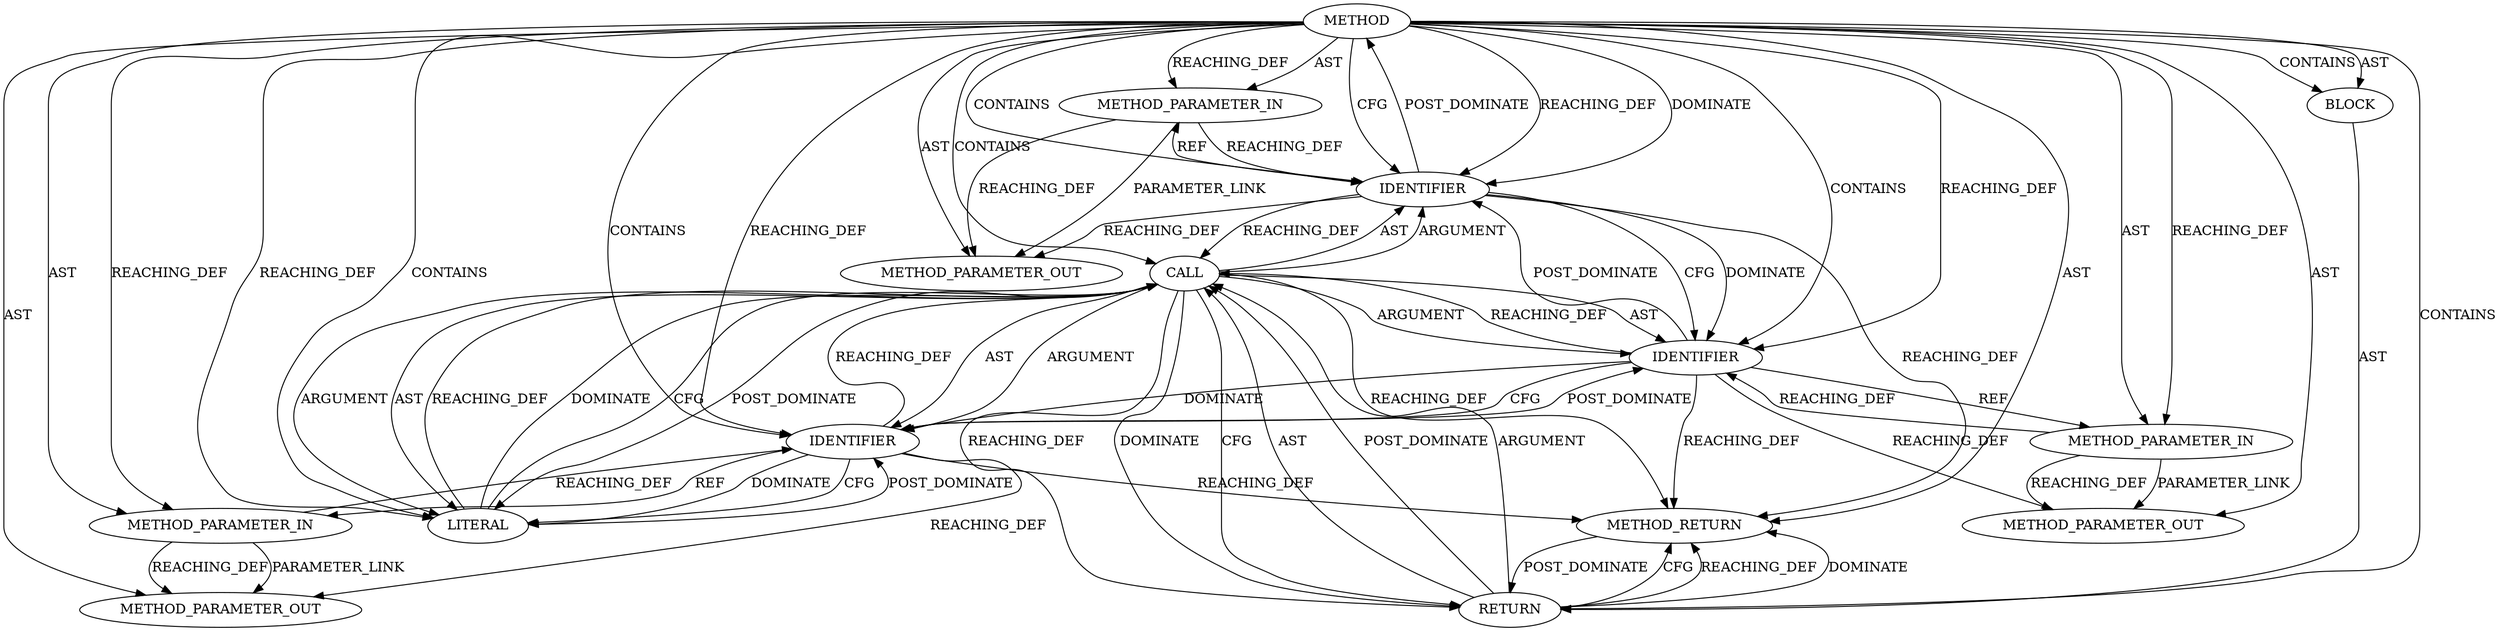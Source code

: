 digraph {
  21555 [label=METHOD_PARAMETER_OUT ORDER=2 CODE="int offset" IS_VARIADIC=false COLUMN_NUMBER=41 LINE_NUMBER=152 TYPE_FULL_NAME="int" EVALUATION_STRATEGY="BY_VALUE" INDEX=2 NAME="offset"]
  10388 [label=METHOD_PARAMETER_IN ORDER=1 CODE="struct sk_buff *skb" IS_VARIADIC=false COLUMN_NUMBER=20 LINE_NUMBER=152 TYPE_FULL_NAME="sk_buff*" EVALUATION_STRATEGY="BY_VALUE" INDEX=1 NAME="skb"]
  21556 [label=METHOD_PARAMETER_OUT ORDER=3 CODE="int len" IS_VARIADIC=false COLUMN_NUMBER=53 LINE_NUMBER=152 TYPE_FULL_NAME="int" EVALUATION_STRATEGY="BY_VALUE" INDEX=3 NAME="len"]
  10398 [label=METHOD_RETURN ORDER=5 CODE="RET" COLUMN_NUMBER=1 LINE_NUMBER=152 TYPE_FULL_NAME="int" EVALUATION_STRATEGY="BY_VALUE"]
  10387 [label=METHOD COLUMN_NUMBER=1 LINE_NUMBER=152 COLUMN_NUMBER_END=1 IS_EXTERNAL=false SIGNATURE="int skb_nsg (sk_buff*,int,int)" NAME="skb_nsg" AST_PARENT_TYPE="TYPE_DECL" AST_PARENT_FULL_NAME="tls_sw.c:<global>" ORDER=6 CODE="static int skb_nsg(struct sk_buff *skb, int offset, int len)
{
        return __skb_nsg(skb, offset, len, 0);
}" FULL_NAME="skb_nsg" LINE_NUMBER_END=155 FILENAME="tls_sw.c"]
  10395 [label=IDENTIFIER ORDER=2 ARGUMENT_INDEX=2 CODE="offset" COLUMN_NUMBER=31 LINE_NUMBER=154 TYPE_FULL_NAME="int" NAME="offset"]
  10394 [label=IDENTIFIER ORDER=1 ARGUMENT_INDEX=1 CODE="skb" COLUMN_NUMBER=26 LINE_NUMBER=154 TYPE_FULL_NAME="sk_buff*" NAME="skb"]
  10390 [label=METHOD_PARAMETER_IN ORDER=3 CODE="int len" IS_VARIADIC=false COLUMN_NUMBER=53 LINE_NUMBER=152 TYPE_FULL_NAME="int" EVALUATION_STRATEGY="BY_VALUE" INDEX=3 NAME="len"]
  10396 [label=IDENTIFIER ORDER=3 ARGUMENT_INDEX=3 CODE="len" COLUMN_NUMBER=39 LINE_NUMBER=154 TYPE_FULL_NAME="int" NAME="len"]
  10391 [label=BLOCK ORDER=4 ARGUMENT_INDEX=-1 CODE="{
        return __skb_nsg(skb, offset, len, 0);
}" COLUMN_NUMBER=1 LINE_NUMBER=153 TYPE_FULL_NAME="void"]
  21554 [label=METHOD_PARAMETER_OUT ORDER=1 CODE="struct sk_buff *skb" IS_VARIADIC=false COLUMN_NUMBER=20 LINE_NUMBER=152 TYPE_FULL_NAME="sk_buff*" EVALUATION_STRATEGY="BY_VALUE" INDEX=1 NAME="skb"]
  10397 [label=LITERAL ORDER=4 ARGUMENT_INDEX=4 CODE="0" COLUMN_NUMBER=44 LINE_NUMBER=154 TYPE_FULL_NAME="int"]
  10392 [label=RETURN ORDER=1 ARGUMENT_INDEX=-1 CODE="return __skb_nsg(skb, offset, len, 0);" COLUMN_NUMBER=9 LINE_NUMBER=154]
  10393 [label=CALL ORDER=1 ARGUMENT_INDEX=-1 CODE="__skb_nsg(skb, offset, len, 0)" COLUMN_NUMBER=16 METHOD_FULL_NAME="__skb_nsg" LINE_NUMBER=154 TYPE_FULL_NAME="<empty>" DISPATCH_TYPE="STATIC_DISPATCH" SIGNATURE="" NAME="__skb_nsg"]
  10389 [label=METHOD_PARAMETER_IN ORDER=2 CODE="int offset" IS_VARIADIC=false COLUMN_NUMBER=41 LINE_NUMBER=152 TYPE_FULL_NAME="int" EVALUATION_STRATEGY="BY_VALUE" INDEX=2 NAME="offset"]
  10397 -> 10393 [label=REACHING_DEF VARIABLE="0"]
  10395 -> 21555 [label=REACHING_DEF VARIABLE="offset"]
  10395 -> 10393 [label=REACHING_DEF VARIABLE="offset"]
  10392 -> 10398 [label=CFG ]
  10387 -> 10394 [label=CONTAINS ]
  10394 -> 10398 [label=REACHING_DEF VARIABLE="skb"]
  10387 -> 10391 [label=CONTAINS ]
  10391 -> 10392 [label=AST ]
  10388 -> 21554 [label=REACHING_DEF VARIABLE="skb"]
  10387 -> 10396 [label=CONTAINS ]
  10390 -> 21556 [label=REACHING_DEF VARIABLE="len"]
  10392 -> 10398 [label=REACHING_DEF VARIABLE="<RET>"]
  10387 -> 10393 [label=CONTAINS ]
  10387 -> 10388 [label=AST ]
  10397 -> 10396 [label=POST_DOMINATE ]
  10387 -> 10388 [label=REACHING_DEF VARIABLE=""]
  10393 -> 10392 [label=REACHING_DEF VARIABLE="__skb_nsg(skb, offset, len, 0)"]
  10387 -> 10397 [label=REACHING_DEF VARIABLE=""]
  10387 -> 21554 [label=AST ]
  10393 -> 10392 [label=CFG ]
  10393 -> 10395 [label=AST ]
  10394 -> 10387 [label=POST_DOMINATE ]
  10395 -> 10396 [label=DOMINATE ]
  10387 -> 10396 [label=REACHING_DEF VARIABLE=""]
  10387 -> 21556 [label=AST ]
  10388 -> 21554 [label=PARAMETER_LINK ]
  10393 -> 10392 [label=DOMINATE ]
  10387 -> 10397 [label=CONTAINS ]
  10388 -> 10394 [label=REACHING_DEF VARIABLE="skb"]
  10393 -> 10398 [label=REACHING_DEF VARIABLE="__skb_nsg(skb, offset, len, 0)"]
  10396 -> 10398 [label=REACHING_DEF VARIABLE="len"]
  10394 -> 10395 [label=CFG ]
  10396 -> 10390 [label=REF ]
  10394 -> 10393 [label=REACHING_DEF VARIABLE="skb"]
  10387 -> 10390 [label=REACHING_DEF VARIABLE=""]
  10396 -> 10395 [label=POST_DOMINATE ]
  10396 -> 10397 [label=DOMINATE ]
  10387 -> 10395 [label=CONTAINS ]
  10387 -> 10395 [label=REACHING_DEF VARIABLE=""]
  10390 -> 10396 [label=REACHING_DEF VARIABLE="len"]
  10389 -> 21555 [label=PARAMETER_LINK ]
  10398 -> 10392 [label=POST_DOMINATE ]
  10397 -> 10393 [label=DOMINATE ]
  10394 -> 10395 [label=DOMINATE ]
  10392 -> 10398 [label=DOMINATE ]
  10393 -> 10396 [label=ARGUMENT ]
  10394 -> 10388 [label=REF ]
  10393 -> 10397 [label=AST ]
  10387 -> 10394 [label=CFG ]
  10395 -> 10398 [label=REACHING_DEF VARIABLE="offset"]
  10393 -> 10394 [label=AST ]
  10393 -> 10397 [label=ARGUMENT ]
  10387 -> 10398 [label=AST ]
  10392 -> 10393 [label=AST ]
  10389 -> 21555 [label=REACHING_DEF VARIABLE="offset"]
  10393 -> 10394 [label=ARGUMENT ]
  10396 -> 10397 [label=CFG ]
  10387 -> 10394 [label=REACHING_DEF VARIABLE=""]
  10387 -> 10389 [label=AST ]
  10397 -> 10393 [label=CFG ]
  10392 -> 10393 [label=POST_DOMINATE ]
  10393 -> 10396 [label=AST ]
  10396 -> 10393 [label=REACHING_DEF VARIABLE="len"]
  10394 -> 21554 [label=REACHING_DEF VARIABLE="skb"]
  10387 -> 10390 [label=AST ]
  10396 -> 21556 [label=REACHING_DEF VARIABLE="len"]
  10395 -> 10389 [label=REF ]
  10387 -> 10392 [label=CONTAINS ]
  10393 -> 10395 [label=ARGUMENT ]
  10387 -> 10391 [label=AST ]
  10389 -> 10395 [label=REACHING_DEF VARIABLE="offset"]
  10387 -> 10389 [label=REACHING_DEF VARIABLE=""]
  10395 -> 10396 [label=CFG ]
  10390 -> 21556 [label=PARAMETER_LINK ]
  10387 -> 10394 [label=DOMINATE ]
  10395 -> 10394 [label=POST_DOMINATE ]
  10392 -> 10393 [label=ARGUMENT ]
  10393 -> 10397 [label=POST_DOMINATE ]
  10387 -> 21555 [label=AST ]
}
